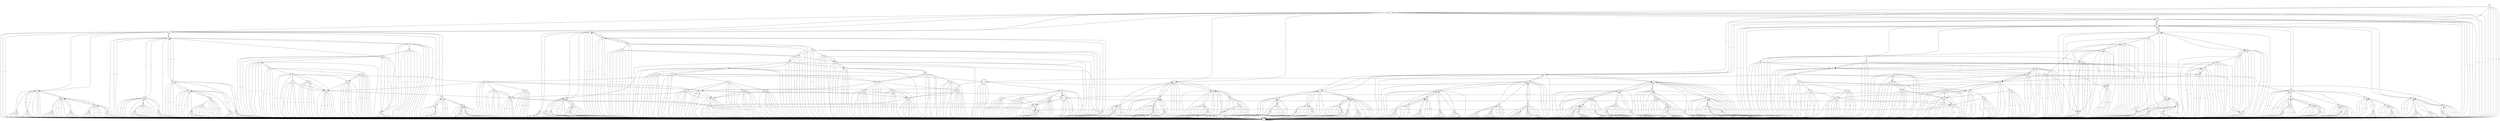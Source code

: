 digraph pda_L9 {
s0 [label="s0"];
s1 [label="s1"];
s2 [label="s2", shape=doublecircle];
s3 [label="s3"];
s4 [label="s4"];
s5 [label="s5"];
s6 [label="s6"];
s7 [label="s7"];
s8 [label="s8"];
s9 [label="s9"];
s10 [label="s10"];
s11 [label="s11"];
s12 [label="s12"];
s13 [label="s13"];
s14 [label="s14"];
s15 [label="s15"];
s16 [label="s16"];
s17 [label="s17"];
s18 [label="s18"];
s19 [label="s19"];
s20 [label="s20"];
s21 [label="s21"];
s22 [label="s22"];
s23 [label="s23"];
s24 [label="s24"];
s25 [label="s25"];
s26 [label="s26"];
s27 [label="s27"];
s28 [label="s28"];
s29 [label="s29"];
s30 [label="s30"];
s31 [label="s31"];
s32 [label="s32"];
s33 [label="s33"];
s34 [label="s34"];
s35 [label="s35"];
s36 [label="s36"];
s37 [label="s37"];
s38 [label="s38"];
s39 [label="s39"];
s40 [label="s40"];
s41 [label="s41"];
s42 [label="s42"];
s43 [label="s43"];
s44 [label="s44"];
s45 [label="s45"];
s46 [label="s46"];
s47 [label="s47"];
s48 [label="s48"];
s49 [label="s49"];
s50 [label="s50"];
s51 [label="s51"];
s52 [label="s52"];
s53 [label="s53"];
s54 [label="s54"];
s55 [label="s55"];
s56 [label="s56"];
s57 [label="s57"];
s58 [label="s58"];
s59 [label="s59"];
s60 [label="s60"];
s61 [label="s61"];
s62 [label="s62"];
s63 [label="s63"];
s64 [label="s64"];
s65 [label="s65"];
s66 [label="s66"];
s67 [label="s67"];
s68 [label="s68"];
s69 [label="s69"];
s70 [label="s70"];
s71 [label="s71"];
s72 [label="s72"];
s73 [label="s73"];
s74 [label="s74"];
s75 [label="s75"];
s76 [label="s76"];
s77 [label="s77"];
s78 [label="s78"];
s79 [label="s79"];
s80 [label="s80"];
s81 [label="s81"];
s82 [label="s82"];
s83 [label="s83"];
s84 [label="s84"];
s85 [label="s85"];
s86 [label="s86"];
s87 [label="s87"];
s88 [label="s88"];
s89 [label="s89"];
s90 [label="s90"];
s91 [label="s91"];
s92 [label="s92"];
s93 [label="s93"];
s94 [label="s94"];
s95 [label="s95"];
s96 [label="s96"];
s97 [label="s97", shape=doublecircle];
s98 [label="s98"];
s99 [label="s99"];
s100 [label="s100"];
s101 [label="s101"];
s102 [label="s102"];
s103 [label="s103"];
s104 [label="s104"];
s105 [label="s105"];
s106 [label="s106"];
s107 [label="s107"];
s108 [label="s108"];
s109 [label="s109"];
s110 [label="s110"];
s111 [label="s111"];
s112 [label="s112"];
s113 [label="s113"];
s114 [label="s114"];
s115 [label="s115"];
s116 [label="s116"];
s117 [label="s117"];
s118 [label="s118"];
s119 [label="s119", shape=doublecircle];
s120 [label="s120"];
s121 [label="s121"];
s122 [label="s122"];
s123 [label="s123"];
s124 [label="s124"];
s125 [label="s125"];
s126 [label="s126"];
s127 [label="s127"];
s128 [label="s128"];
s129 [label="s129"];
s130 [label="s130"];
s131 [label="s131"];
s132 [label="s132"];
s133 [label="s133"];
s134 [label="s134"];
s135 [label="s135"];
s136 [label="s136"];
s137 [label="s137"];
s138 [label="s138"];
s139 [label="s139"];
s140 [label="s140"];
s141 [label="s141"];
s142 [label="s142"];
s143 [label="s143"];
s144 [label="s144"];
s145 [label="s145"];
s146 [label="s146", shape=doublecircle];
s147 [label="s147"];
s148 [label="s148"];
s149 [label="s149"];
s150 [label="s150"];
s151 [label="s151"];
s152 [label="s152"];
s153 [label="s153"];
s154 [label="s154"];
s155 [label="s155"];
s156 [label="s156"];
s157 [label="s157"];
s158 [label="s158"];
s159 [label="s159"];
s160 [label="s160"];
s161 [label="s161"];
s162 [label="s162"];
s163 [label="s163"];
s164 [label="s164"];
s165 [label="s165"];
s166 [label="s166"];
s167 [label="s167"];
s168 [label="s168"];
s169 [label="s169"];
s170 [label="s170"];
s171 [label="s171"];
s172 [label="s172"];
s173 [label="s173"];
s174 [label="s174"];
s175 [label="s175"];
s176 [label="s176"];
s177 [label="s177"];
s178 [label="s178"];
s179 [label="s179"];
s180 [label="s180"];
s181 [label="s181"];
s182 [label="s182"];
s183 [label="s183"];
s184 [label="s184"];
s185 [label="s185"];
s186 [label="s186"];
s187 [label="s187"];
s188 [label="s188"];
s189 [label="s189"];
s190 [label="s190"];
s191 [label="s191"];
s192 [label="s192"];
s193 [label="s193"];
s194 [label="s194"];
s195 [label="s195"];
s196 [label="s196"];
s197 [label="s197"];
s198 [label="s198"];
s199 [label="s199"];
s200 [label="s200"];
s201 [label="s201"];
s202 [label="s202"];
s203 [label="s203"];
s204 [label="s204"];
s205 [label="s205"];
s206 [label="s206"];
s207 [label="s207"];
s0 -> s1  [label="("];
s0 -> s3  [label="["];
s0 -> s4  [label="{"];
s0 -> s5  [label="<"];
s0 -> s5  [label=")"];
s0 -> s5  [label="]"];
s0 -> s5  [label="}"];
s0 -> s5  [label=">"];
s1 -> s11  [label="("];
s1 -> s22  [label="["];
s1 -> s9  [label="{"];
s1 -> s5  [label="<"];
s1 -> s2  [label=")"];
s1 -> s5  [label="]"];
s1 -> s5  [label="}"];
s1 -> s5  [label=">"];
s2 -> s1  [label="("];
s2 -> s3  [label="["];
s2 -> s4  [label="{"];
s2 -> s5  [label="<"];
s2 -> s5  [label=")"];
s2 -> s5  [label="]"];
s2 -> s5  [label="}"];
s2 -> s5  [label=">"];
s3 -> s13  [label="("];
s3 -> s15  [label="["];
s3 -> s8  [label="{"];
s3 -> s5  [label="<"];
s3 -> s5  [label=")"];
s3 -> s2  [label="]"];
s3 -> s5  [label="}"];
s3 -> s5  [label=">"];
s4 -> s6  [label="("];
s4 -> s14  [label="["];
s4 -> s7  [label="{"];
s4 -> s5  [label="<"];
s4 -> s5  [label=")"];
s4 -> s5  [label="]"];
s4 -> s2  [label="}"];
s4 -> s2  [label=">"];
s5 -> s5  [label="("];
s5 -> s5  [label="["];
s5 -> s5  [label="{"];
s5 -> s5  [label="<"];
s5 -> s5  [label=")"];
s5 -> s5  [label="]"];
s5 -> s5  [label="}"];
s5 -> s5  [label=">"];
s6 -> s42  [label="("];
s6 -> s23  [label="["];
s6 -> s10  [label="{"];
s6 -> s5  [label="<"];
s6 -> s4  [label=")"];
s6 -> s5  [label="]"];
s6 -> s5  [label="}"];
s6 -> s5  [label=">"];
s7 -> s41  [label="("];
s7 -> s31  [label="["];
s7 -> s54  [label="{"];
s7 -> s5  [label="<"];
s7 -> s5  [label=")"];
s7 -> s5  [label="]"];
s7 -> s4  [label="}"];
s7 -> s4  [label=">"];
s8 -> s30  [label="("];
s8 -> s33  [label="["];
s8 -> s17  [label="{"];
s8 -> s5  [label="<"];
s8 -> s5  [label=")"];
s8 -> s5  [label="]"];
s8 -> s3  [label="}"];
s8 -> s3  [label=">"];
s9 -> s16  [label="("];
s9 -> s19  [label="["];
s9 -> s12  [label="{"];
s9 -> s5  [label="<"];
s9 -> s5  [label=")"];
s9 -> s5  [label="]"];
s9 -> s1  [label="}"];
s9 -> s1  [label=">"];
s10 -> s100  [label="("];
s10 -> s20  [label="["];
s10 -> s138  [label="{"];
s10 -> s5  [label="<"];
s10 -> s5  [label=")"];
s10 -> s5  [label="]"];
s10 -> s6  [label="}"];
s10 -> s6  [label=">"];
s11 -> s76  [label="("];
s11 -> s40  [label="["];
s11 -> s25  [label="{"];
s11 -> s5  [label="<"];
s11 -> s1  [label=")"];
s11 -> s5  [label="]"];
s11 -> s5  [label="}"];
s11 -> s5  [label=">"];
s12 -> s5  [label="("];
s12 -> s32  [label="["];
s12 -> s55  [label="{"];
s12 -> s5  [label="<"];
s12 -> s5  [label=")"];
s12 -> s5  [label="]"];
s12 -> s9  [label="}"];
s12 -> s9  [label=">"];
s13 -> s78  [label="("];
s13 -> s67  [label="["];
s13 -> s47  [label="{"];
s13 -> s5  [label="<"];
s13 -> s3  [label=")"];
s13 -> s5  [label="]"];
s13 -> s5  [label="}"];
s13 -> s5  [label=">"];
s14 -> s26  [label="("];
s14 -> s34  [label="["];
s14 -> s35  [label="{"];
s14 -> s5  [label="<"];
s14 -> s5  [label=")"];
s14 -> s4  [label="]"];
s14 -> s5  [label="}"];
s14 -> s5  [label=">"];
s15 -> s44  [label="("];
s15 -> s45  [label="["];
s15 -> s58  [label="{"];
s15 -> s5  [label="<"];
s15 -> s5  [label=")"];
s15 -> s3  [label="]"];
s15 -> s5  [label="}"];
s15 -> s5  [label=">"];
s16 -> s43  [label="("];
s16 -> s24  [label="["];
s16 -> s18  [label="{"];
s16 -> s5  [label="<"];
s16 -> s9  [label=")"];
s16 -> s5  [label="]"];
s16 -> s5  [label="}"];
s16 -> s5  [label=">"];
s17 -> s193  [label="("];
s17 -> s171  [label="["];
s17 -> s105  [label="{"];
s17 -> s5  [label="<"];
s17 -> s5  [label=")"];
s17 -> s5  [label="]"];
s17 -> s8  [label="}"];
s17 -> s8  [label=">"];
s18 -> s5  [label="("];
s18 -> s21  [label="["];
s18 -> s139  [label="{"];
s18 -> s5  [label="<"];
s18 -> s5  [label=")"];
s18 -> s5  [label="]"];
s18 -> s16  [label="}"];
s18 -> s16  [label=">"];
s19 -> s27  [label="("];
s19 -> s168  [label="["];
s19 -> s71  [label="{"];
s19 -> s5  [label="<"];
s19 -> s5  [label=")"];
s19 -> s9  [label="]"];
s19 -> s5  [label="}"];
s19 -> s5  [label=">"];
s20 -> s28  [label="("];
s20 -> s5  [label="["];
s20 -> s72  [label="{"];
s20 -> s5  [label="<"];
s20 -> s5  [label=")"];
s20 -> s10  [label="]"];
s20 -> s5  [label="}"];
s20 -> s5  [label=">"];
s21 -> s29  [label="("];
s21 -> s5  [label="["];
s21 -> s73  [label="{"];
s21 -> s5  [label="<"];
s21 -> s5  [label=")"];
s21 -> s18  [label="]"];
s21 -> s5  [label="}"];
s21 -> s5  [label=">"];
s22 -> s64  [label="("];
s22 -> s74  [label="["];
s22 -> s56  [label="{"];
s22 -> s5  [label="<"];
s22 -> s5  [label=")"];
s22 -> s1  [label="]"];
s22 -> s5  [label="}"];
s22 -> s5  [label=">"];
s23 -> s65  [label="("];
s23 -> s5  [label="["];
s23 -> s57  [label="{"];
s23 -> s5  [label="<"];
s23 -> s5  [label=")"];
s23 -> s6  [label="]"];
s23 -> s5  [label="}"];
s23 -> s5  [label=">"];
s24 -> s66  [label="("];
s24 -> s5  [label="["];
s24 -> s63  [label="{"];
s24 -> s5  [label="<"];
s24 -> s5  [label=")"];
s24 -> s16  [label="]"];
s24 -> s5  [label="}"];
s24 -> s5  [label=">"];
s25 -> s5  [label="("];
s25 -> s134  [label="["];
s25 -> s84  [label="{"];
s25 -> s5  [label="<"];
s25 -> s5  [label=")"];
s25 -> s5  [label="]"];
s25 -> s11  [label="}"];
s25 -> s11  [label=">"];
s26 -> s204  [label="("];
s26 -> s68  [label="["];
s26 -> s48  [label="{"];
s26 -> s5  [label="<"];
s26 -> s14  [label=")"];
s26 -> s5  [label="]"];
s26 -> s5  [label="}"];
s26 -> s5  [label=">"];
s27 -> s205  [label="("];
s27 -> s69  [label="["];
s27 -> s49  [label="{"];
s27 -> s5  [label="<"];
s27 -> s19  [label=")"];
s27 -> s5  [label="]"];
s27 -> s5  [label="}"];
s27 -> s5  [label=">"];
s28 -> s5  [label="("];
s28 -> s70  [label="["];
s28 -> s50  [label="{"];
s28 -> s5  [label="<"];
s28 -> s20  [label=")"];
s28 -> s5  [label="]"];
s28 -> s5  [label="}"];
s28 -> s5  [label=">"];
s29 -> s5  [label="("];
s29 -> s5  [label="["];
s29 -> s51  [label="{"];
s29 -> s5  [label="<"];
s29 -> s21  [label=")"];
s29 -> s5  [label="]"];
s29 -> s5  [label="}"];
s29 -> s5  [label=">"];
s30 -> s104  [label="("];
s30 -> s83  [label="["];
s30 -> s80  [label="{"];
s30 -> s5  [label="<"];
s30 -> s8  [label=")"];
s30 -> s5  [label="]"];
s30 -> s5  [label="}"];
s30 -> s5  [label=">"];
s31 -> s109  [label="("];
s31 -> s38  [label="["];
s31 -> s36  [label="{"];
s31 -> s5  [label="<"];
s31 -> s5  [label=")"];
s31 -> s7  [label="]"];
s31 -> s5  [label="}"];
s31 -> s5  [label=">"];
s32 -> s5  [label="("];
s32 -> s39  [label="["];
s32 -> s37  [label="{"];
s32 -> s5  [label="<"];
s32 -> s5  [label=")"];
s32 -> s12  [label="]"];
s32 -> s5  [label="}"];
s32 -> s5  [label=">"];
s33 -> s116  [label="("];
s33 -> s5  [label="["];
s33 -> s201  [label="{"];
s33 -> s5  [label="<"];
s33 -> s5  [label=")"];
s33 -> s8  [label="]"];
s33 -> s5  [label="}"];
s33 -> s5  [label=">"];
s34 -> s108  [label="("];
s34 -> s46  [label="["];
s34 -> s5  [label="{"];
s34 -> s5  [label="<"];
s34 -> s5  [label=")"];
s34 -> s14  [label="]"];
s34 -> s5  [label="}"];
s34 -> s5  [label=">"];
s35 -> s189  [label="("];
s35 -> s199  [label="["];
s35 -> s5  [label="{"];
s35 -> s5  [label="<"];
s35 -> s5  [label=")"];
s35 -> s5  [label="]"];
s35 -> s14  [label="}"];
s35 -> s14  [label=">"];
s36 -> s190  [label="("];
s36 -> s5  [label="["];
s36 -> s5  [label="{"];
s36 -> s5  [label="<"];
s36 -> s5  [label=")"];
s36 -> s5  [label="]"];
s36 -> s31  [label="}"];
s36 -> s31  [label=">"];
s37 -> s5  [label="("];
s37 -> s5  [label="["];
s37 -> s5  [label="{"];
s37 -> s5  [label="<"];
s37 -> s5  [label=")"];
s37 -> s5  [label="]"];
s37 -> s32  [label="}"];
s37 -> s32  [label=">"];
s38 -> s5  [label="("];
s38 -> s5  [label="["];
s38 -> s5  [label="{"];
s38 -> s5  [label="<"];
s38 -> s5  [label=")"];
s38 -> s31  [label="]"];
s38 -> s5  [label="}"];
s38 -> s5  [label=">"];
s39 -> s5  [label="("];
s39 -> s5  [label="["];
s39 -> s5  [label="{"];
s39 -> s5  [label="<"];
s39 -> s5  [label=")"];
s39 -> s32  [label="]"];
s39 -> s5  [label="}"];
s39 -> s5  [label=">"];
s40 -> s5  [label="("];
s40 -> s113  [label="["];
s40 -> s163  [label="{"];
s40 -> s5  [label="<"];
s40 -> s5  [label=")"];
s40 -> s11  [label="]"];
s40 -> s5  [label="}"];
s40 -> s5  [label=">"];
s41 -> s5  [label="("];
s41 -> s5  [label="["];
s41 -> s52  [label="{"];
s41 -> s5  [label="<"];
s41 -> s7  [label=")"];
s41 -> s5  [label="]"];
s41 -> s5  [label="}"];
s41 -> s5  [label=">"];
s42 -> s5  [label="("];
s42 -> s61  [label="["];
s42 -> s59  [label="{"];
s42 -> s5  [label="<"];
s42 -> s6  [label=")"];
s42 -> s5  [label="]"];
s42 -> s5  [label="}"];
s42 -> s5  [label=">"];
s43 -> s5  [label="("];
s43 -> s62  [label="["];
s43 -> s60  [label="{"];
s43 -> s5  [label="<"];
s43 -> s16  [label=")"];
s43 -> s5  [label="]"];
s43 -> s5  [label="}"];
s43 -> s5  [label=">"];
s44 -> s5  [label="("];
s44 -> s5  [label="["];
s44 -> s5  [label="{"];
s44 -> s5  [label="<"];
s44 -> s15  [label=")"];
s44 -> s5  [label="]"];
s44 -> s5  [label="}"];
s44 -> s5  [label=">"];
s45 -> s5  [label="("];
s45 -> s5  [label="["];
s45 -> s5  [label="{"];
s45 -> s5  [label="<"];
s45 -> s5  [label=")"];
s45 -> s15  [label="]"];
s45 -> s5  [label="}"];
s45 -> s5  [label=">"];
s46 -> s5  [label="("];
s46 -> s5  [label="["];
s46 -> s5  [label="{"];
s46 -> s5  [label="<"];
s46 -> s5  [label=")"];
s46 -> s34  [label="]"];
s46 -> s5  [label="}"];
s46 -> s5  [label=">"];
s47 -> s131  [label="("];
s47 -> s5  [label="["];
s47 -> s122  [label="{"];
s47 -> s5  [label="<"];
s47 -> s5  [label=")"];
s47 -> s5  [label="]"];
s47 -> s13  [label="}"];
s47 -> s13  [label=">"];
s48 -> s132  [label="("];
s48 -> s5  [label="["];
s48 -> s123  [label="{"];
s48 -> s5  [label="<"];
s48 -> s5  [label=")"];
s48 -> s5  [label="]"];
s48 -> s26  [label="}"];
s48 -> s26  [label=">"];
s49 -> s133  [label="("];
s49 -> s5  [label="["];
s49 -> s124  [label="{"];
s49 -> s5  [label="<"];
s49 -> s5  [label=")"];
s49 -> s5  [label="]"];
s49 -> s27  [label="}"];
s49 -> s27  [label=">"];
s50 -> s5  [label="("];
s50 -> s5  [label="["];
s50 -> s5  [label="{"];
s50 -> s5  [label="<"];
s50 -> s5  [label=")"];
s50 -> s5  [label="]"];
s50 -> s28  [label="}"];
s50 -> s28  [label=">"];
s51 -> s5  [label="("];
s51 -> s5  [label="["];
s51 -> s5  [label="{"];
s51 -> s5  [label="<"];
s51 -> s5  [label=")"];
s51 -> s5  [label="]"];
s51 -> s112  [label="}"];
s51 -> s112  [label=">"];
s52 -> s5  [label="("];
s52 -> s53  [label="["];
s52 -> s5  [label="{"];
s52 -> s5  [label="<"];
s52 -> s5  [label=")"];
s52 -> s5  [label="]"];
s52 -> s41  [label="}"];
s52 -> s41  [label=">"];
s53 -> s5  [label="("];
s53 -> s5  [label="["];
s53 -> s5  [label="{"];
s53 -> s5  [label="<"];
s53 -> s5  [label=")"];
s53 -> s52  [label="]"];
s53 -> s5  [label="}"];
s53 -> s5  [label=">"];
s54 -> s81  [label="("];
s54 -> s5  [label="["];
s54 -> s77  [label="{"];
s54 -> s5  [label="<"];
s54 -> s5  [label=")"];
s54 -> s5  [label="]"];
s54 -> s7  [label="}"];
s54 -> s7  [label=">"];
s55 -> s85  [label="("];
s55 -> s5  [label="["];
s55 -> s5  [label="{"];
s55 -> s5  [label="<"];
s55 -> s5  [label=")"];
s55 -> s5  [label="]"];
s55 -> s12  [label="}"];
s55 -> s12  [label=">"];
s56 -> s5  [label="("];
s56 -> s191  [label="["];
s56 -> s101  [label="{"];
s56 -> s5  [label="<"];
s56 -> s5  [label=")"];
s56 -> s5  [label="]"];
s56 -> s22  [label="}"];
s56 -> s22  [label=">"];
s57 -> s5  [label="("];
s57 -> s5  [label="["];
s57 -> s102  [label="{"];
s57 -> s5  [label="<"];
s57 -> s5  [label=")"];
s57 -> s5  [label="]"];
s57 -> s23  [label="}"];
s57 -> s23  [label=">"];
s58 -> s5  [label="("];
s58 -> s5  [label="["];
s58 -> s202  [label="{"];
s58 -> s5  [label="<"];
s58 -> s5  [label=")"];
s58 -> s5  [label="]"];
s58 -> s15  [label="}"];
s58 -> s15  [label=">"];
s59 -> s5  [label="("];
s59 -> s5  [label="["];
s59 -> s5  [label="{"];
s59 -> s5  [label="<"];
s59 -> s5  [label=")"];
s59 -> s5  [label="]"];
s59 -> s42  [label="}"];
s59 -> s42  [label=">"];
s60 -> s5  [label="("];
s60 -> s5  [label="["];
s60 -> s5  [label="{"];
s60 -> s5  [label="<"];
s60 -> s5  [label=")"];
s60 -> s5  [label="]"];
s60 -> s43  [label="}"];
s60 -> s43  [label=">"];
s61 -> s5  [label="("];
s61 -> s114  [label="["];
s61 -> s5  [label="{"];
s61 -> s5  [label="<"];
s61 -> s5  [label=")"];
s61 -> s42  [label="]"];
s61 -> s5  [label="}"];
s61 -> s5  [label=">"];
s62 -> s5  [label="("];
s62 -> s115  [label="["];
s62 -> s5  [label="{"];
s62 -> s5  [label="<"];
s62 -> s5  [label=")"];
s62 -> s43  [label="]"];
s62 -> s5  [label="}"];
s62 -> s5  [label=">"];
s63 -> s5  [label="("];
s63 -> s5  [label="["];
s63 -> s5  [label="{"];
s63 -> s5  [label="<"];
s63 -> s5  [label=")"];
s63 -> s5  [label="]"];
s63 -> s86  [label="}"];
s63 -> s86  [label=">"];
s64 -> s5  [label="("];
s64 -> s5  [label="["];
s64 -> s5  [label="{"];
s64 -> s5  [label="<"];
s64 -> s22  [label=")"];
s64 -> s5  [label="]"];
s64 -> s5  [label="}"];
s64 -> s5  [label=">"];
s65 -> s5  [label="("];
s65 -> s5  [label="["];
s65 -> s5  [label="{"];
s65 -> s5  [label="<"];
s65 -> s23  [label=")"];
s65 -> s5  [label="]"];
s65 -> s5  [label="}"];
s65 -> s5  [label=">"];
s66 -> s5  [label="("];
s66 -> s5  [label="["];
s66 -> s5  [label="{"];
s66 -> s5  [label="<"];
s66 -> s86  [label=")"];
s66 -> s5  [label="]"];
s66 -> s5  [label="}"];
s66 -> s5  [label=">"];
s67 -> s127  [label="("];
s67 -> s5  [label="["];
s67 -> s82  [label="{"];
s67 -> s5  [label="<"];
s67 -> s5  [label=")"];
s67 -> s13  [label="]"];
s67 -> s5  [label="}"];
s67 -> s5  [label=">"];
s68 -> s5  [label="("];
s68 -> s5  [label="["];
s68 -> s5  [label="{"];
s68 -> s5  [label="<"];
s68 -> s5  [label=")"];
s68 -> s26  [label="]"];
s68 -> s5  [label="}"];
s68 -> s5  [label=">"];
s69 -> s5  [label="("];
s69 -> s5  [label="["];
s69 -> s5  [label="{"];
s69 -> s5  [label="<"];
s69 -> s5  [label=")"];
s69 -> s27  [label="]"];
s69 -> s5  [label="}"];
s69 -> s5  [label=">"];
s70 -> s5  [label="("];
s70 -> s5  [label="["];
s70 -> s5  [label="{"];
s70 -> s5  [label="<"];
s70 -> s5  [label=")"];
s70 -> s28  [label="]"];
s70 -> s5  [label="}"];
s70 -> s5  [label=">"];
s71 -> s5  [label="("];
s71 -> s5  [label="["];
s71 -> s5  [label="{"];
s71 -> s5  [label="<"];
s71 -> s5  [label=")"];
s71 -> s5  [label="]"];
s71 -> s19  [label="}"];
s71 -> s19  [label=">"];
s72 -> s5  [label="("];
s72 -> s5  [label="["];
s72 -> s5  [label="{"];
s72 -> s5  [label="<"];
s72 -> s5  [label=")"];
s72 -> s5  [label="]"];
s72 -> s20  [label="}"];
s72 -> s20  [label=">"];
s73 -> s5  [label="("];
s73 -> s5  [label="["];
s73 -> s5  [label="{"];
s73 -> s5  [label="<"];
s73 -> s5  [label=")"];
s73 -> s5  [label="]"];
s73 -> s21  [label="}"];
s73 -> s21  [label=">"];
s74 -> s111  [label="("];
s74 -> s110  [label="["];
s74 -> s75  [label="{"];
s74 -> s5  [label="<"];
s74 -> s5  [label=")"];
s74 -> s22  [label="]"];
s74 -> s5  [label="}"];
s74 -> s5  [label=">"];
s75 -> s5  [label="("];
s75 -> s5  [label="["];
s75 -> s203  [label="{"];
s75 -> s5  [label="<"];
s75 -> s5  [label=")"];
s75 -> s5  [label="]"];
s75 -> s74  [label="}"];
s75 -> s74  [label=">"];
s76 -> s5  [label="("];
s76 -> s5  [label="["];
s76 -> s129  [label="{"];
s76 -> s5  [label="<"];
s76 -> s11  [label=")"];
s76 -> s5  [label="]"];
s76 -> s5  [label="}"];
s76 -> s5  [label=">"];
s77 -> s5  [label="("];
s77 -> s5  [label="["];
s77 -> s5  [label="{"];
s77 -> s5  [label="<"];
s77 -> s5  [label=")"];
s77 -> s5  [label="]"];
s77 -> s54  [label="}"];
s77 -> s54  [label=">"];
s78 -> s128  [label="("];
s78 -> s5  [label="["];
s78 -> s79  [label="{"];
s78 -> s5  [label="<"];
s78 -> s13  [label=")"];
s78 -> s5  [label="]"];
s78 -> s5  [label="}"];
s78 -> s5  [label=">"];
s79 -> s5  [label="("];
s79 -> s5  [label="["];
s79 -> s5  [label="{"];
s79 -> s5  [label="<"];
s79 -> s5  [label=")"];
s79 -> s5  [label="]"];
s79 -> s78  [label="}"];
s79 -> s78  [label=">"];
s80 -> s5  [label="("];
s80 -> s5  [label="["];
s80 -> s5  [label="{"];
s80 -> s5  [label="<"];
s80 -> s5  [label=")"];
s80 -> s5  [label="]"];
s80 -> s140  [label="}"];
s80 -> s140  [label=">"];
s81 -> s5  [label="("];
s81 -> s5  [label="["];
s81 -> s5  [label="{"];
s81 -> s5  [label="<"];
s81 -> s54  [label=")"];
s81 -> s5  [label="]"];
s81 -> s5  [label="}"];
s81 -> s5  [label=">"];
s82 -> s5  [label="("];
s82 -> s5  [label="["];
s82 -> s5  [label="{"];
s82 -> s5  [label="<"];
s82 -> s5  [label=")"];
s82 -> s5  [label="]"];
s82 -> s67  [label="}"];
s82 -> s67  [label=">"];
s83 -> s5  [label="("];
s83 -> s5  [label="["];
s83 -> s5  [label="{"];
s83 -> s5  [label="<"];
s83 -> s5  [label=")"];
s83 -> s140  [label="]"];
s83 -> s5  [label="}"];
s83 -> s5  [label=">"];
s84 -> s5  [label="("];
s84 -> s5  [label="["];
s84 -> s5  [label="{"];
s84 -> s5  [label="<"];
s84 -> s5  [label=")"];
s84 -> s5  [label="]"];
s84 -> s25  [label="}"];
s84 -> s25  [label=">"];
s85 -> s5  [label="("];
s85 -> s5  [label="["];
s85 -> s5  [label="{"];
s85 -> s5  [label="<"];
s85 -> s55  [label=")"];
s85 -> s5  [label="]"];
s85 -> s5  [label="}"];
s85 -> s5  [label=">"];
s86 -> s87  [label="("];
s86 -> s5  [label="["];
s86 -> s63  [label="{"];
s86 -> s5  [label="<"];
s86 -> s5  [label=")"];
s86 -> s16  [label="]"];
s86 -> s5  [label="}"];
s86 -> s5  [label=">"];
s87 -> s5  [label="("];
s87 -> s5  [label="["];
s87 -> s5  [label="{"];
s87 -> s5  [label="<"];
s87 -> s88  [label=")"];
s87 -> s5  [label="]"];
s87 -> s5  [label="}"];
s87 -> s5  [label=">"];
s88 -> s87  [label="("];
s88 -> s5  [label="["];
s88 -> s103  [label="{"];
s88 -> s5  [label="<"];
s88 -> s5  [label=")"];
s88 -> s89  [label="]"];
s88 -> s5  [label="}"];
s88 -> s5  [label=">"];
s89 -> s126  [label="("];
s89 -> s98  [label="["];
s89 -> s117  [label="{"];
s89 -> s5  [label="<"];
s89 -> s90  [label=")"];
s89 -> s5  [label="]"];
s89 -> s5  [label="}"];
s89 -> s5  [label=">"];
s90 -> s99  [label="("];
s90 -> s135  [label="["];
s90 -> s91  [label="{"];
s90 -> s5  [label="<"];
s90 -> s5  [label=")"];
s90 -> s5  [label="]"];
s90 -> s92  [label="}"];
s90 -> s92  [label=">"];
s91 -> s5  [label="("];
s91 -> s5  [label="["];
s91 -> s5  [label="{"];
s91 -> s5  [label="<"];
s91 -> s5  [label=")"];
s91 -> s5  [label="]"];
s91 -> s93  [label="}"];
s91 -> s93  [label=">"];
s92 -> s94  [label="("];
s92 -> s95  [label="["];
s92 -> s93  [label="{"];
s92 -> s5  [label="<"];
s92 -> s119  [label=")"];
s92 -> s5  [label="]"];
s92 -> s5  [label="}"];
s92 -> s5  [label=">"];
s93 -> s5  [label="("];
s93 -> s5  [label="["];
s93 -> s5  [label="{"];
s93 -> s5  [label="<"];
s93 -> s5  [label=")"];
s93 -> s5  [label="]"];
s93 -> s96  [label="}"];
s93 -> s96  [label=">"];
s94 -> s5  [label="("];
s94 -> s5  [label="["];
s94 -> s5  [label="{"];
s94 -> s5  [label="<"];
s94 -> s96  [label=")"];
s94 -> s5  [label="]"];
s94 -> s5  [label="}"];
s94 -> s5  [label=">"];
s95 -> s5  [label="("];
s95 -> s5  [label="["];
s95 -> s5  [label="{"];
s95 -> s5  [label="<"];
s95 -> s5  [label=")"];
s95 -> s96  [label="]"];
s95 -> s5  [label="}"];
s95 -> s5  [label=">"];
s96 -> s5  [label="("];
s96 -> s5  [label="["];
s96 -> s5  [label="{"];
s96 -> s5  [label="<"];
s96 -> s97  [label=")"];
s96 -> s5  [label="]"];
s96 -> s5  [label="}"];
s96 -> s5  [label=">"];
s97 -> s5  [label="("];
s97 -> s5  [label="["];
s97 -> s5  [label="{"];
s97 -> s5  [label="<"];
s97 -> s5  [label=")"];
s97 -> s5  [label="]"];
s97 -> s5  [label="}"];
s97 -> s5  [label=">"];
s98 -> s5  [label="("];
s98 -> s5  [label="["];
s98 -> s5  [label="{"];
s98 -> s5  [label="<"];
s98 -> s5  [label=")"];
s98 -> s99  [label="]"];
s98 -> s5  [label="}"];
s98 -> s5  [label=">"];
s99 -> s5  [label="("];
s99 -> s5  [label="["];
s99 -> s5  [label="{"];
s99 -> s5  [label="<"];
s99 -> s93  [label=")"];
s99 -> s5  [label="]"];
s99 -> s5  [label="}"];
s99 -> s5  [label=">"];
s100 -> s5  [label="("];
s100 -> s5  [label="["];
s100 -> s118  [label="{"];
s100 -> s5  [label="<"];
s100 -> s10  [label=")"];
s100 -> s5  [label="]"];
s100 -> s5  [label="}"];
s100 -> s5  [label=">"];
s101 -> s194  [label="("];
s101 -> s5  [label="["];
s101 -> s106  [label="{"];
s101 -> s5  [label="<"];
s101 -> s5  [label=")"];
s101 -> s5  [label="]"];
s101 -> s56  [label="}"];
s101 -> s56  [label=">"];
s102 -> s5  [label="("];
s102 -> s5  [label="["];
s102 -> s107  [label="{"];
s102 -> s5  [label="<"];
s102 -> s5  [label=")"];
s102 -> s5  [label="]"];
s102 -> s57  [label="}"];
s102 -> s57  [label=">"];
s103 -> s5  [label="("];
s103 -> s5  [label="["];
s103 -> s5  [label="{"];
s103 -> s5  [label="<"];
s103 -> s5  [label=")"];
s103 -> s5  [label="]"];
s103 -> s98  [label="}"];
s103 -> s98  [label=">"];
s104 -> s5  [label="("];
s104 -> s5  [label="["];
s104 -> s5  [label="{"];
s104 -> s5  [label="<"];
s104 -> s140  [label=")"];
s104 -> s5  [label="]"];
s104 -> s5  [label="}"];
s104 -> s5  [label=">"];
s105 -> s5  [label="("];
s105 -> s5  [label="["];
s105 -> s125  [label="{"];
s105 -> s5  [label="<"];
s105 -> s5  [label=")"];
s105 -> s5  [label="]"];
s105 -> s17  [label="}"];
s105 -> s17  [label=">"];
s106 -> s5  [label="("];
s106 -> s5  [label="["];
s106 -> s136  [label="{"];
s106 -> s5  [label="<"];
s106 -> s5  [label=")"];
s106 -> s5  [label="]"];
s106 -> s172  [label="}"];
s106 -> s172  [label=">"];
s107 -> s5  [label="("];
s107 -> s5  [label="["];
s107 -> s5  [label="{"];
s107 -> s5  [label="<"];
s107 -> s5  [label=")"];
s107 -> s5  [label="]"];
s107 -> s102  [label="}"];
s107 -> s102  [label=">"];
s108 -> s5  [label="("];
s108 -> s5  [label="["];
s108 -> s5  [label="{"];
s108 -> s5  [label="<"];
s108 -> s34  [label=")"];
s108 -> s5  [label="]"];
s108 -> s5  [label="}"];
s108 -> s5  [label=">"];
s109 -> s5  [label="("];
s109 -> s5  [label="["];
s109 -> s5  [label="{"];
s109 -> s5  [label="<"];
s109 -> s31  [label=")"];
s109 -> s5  [label="]"];
s109 -> s5  [label="}"];
s109 -> s5  [label=">"];
s110 -> s5  [label="("];
s110 -> s5  [label="["];
s110 -> s5  [label="{"];
s110 -> s5  [label="<"];
s110 -> s5  [label=")"];
s110 -> s74  [label="]"];
s110 -> s5  [label="}"];
s110 -> s5  [label=">"];
s111 -> s5  [label="("];
s111 -> s5  [label="["];
s111 -> s5  [label="{"];
s111 -> s5  [label="<"];
s111 -> s74  [label=")"];
s111 -> s5  [label="]"];
s111 -> s5  [label="}"];
s111 -> s5  [label=">"];
s112 -> s5  [label="("];
s112 -> s5  [label="["];
s112 -> s5  [label="{"];
s112 -> s5  [label="<"];
s112 -> s21  [label=")"];
s112 -> s5  [label="]"];
s112 -> s5  [label="}"];
s112 -> s5  [label=">"];
s113 -> s5  [label="("];
s113 -> s5  [label="["];
s113 -> s167  [label="{"];
s113 -> s5  [label="<"];
s113 -> s5  [label=")"];
s113 -> s40  [label="]"];
s113 -> s5  [label="}"];
s113 -> s5  [label=">"];
s114 -> s5  [label="("];
s114 -> s5  [label="["];
s114 -> s5  [label="{"];
s114 -> s5  [label="<"];
s114 -> s5  [label=")"];
s114 -> s61  [label="]"];
s114 -> s5  [label="}"];
s114 -> s5  [label=">"];
s115 -> s5  [label="("];
s115 -> s5  [label="["];
s115 -> s5  [label="{"];
s115 -> s5  [label="<"];
s115 -> s5  [label=")"];
s115 -> s62  [label="]"];
s115 -> s5  [label="}"];
s115 -> s5  [label=">"];
s116 -> s5  [label="("];
s116 -> s5  [label="["];
s116 -> s5  [label="{"];
s116 -> s5  [label="<"];
s116 -> s33  [label=")"];
s116 -> s5  [label="]"];
s116 -> s5  [label="}"];
s116 -> s5  [label=">"];
s117 -> s5  [label="("];
s117 -> s5  [label="["];
s117 -> s5  [label="{"];
s117 -> s5  [label="<"];
s117 -> s5  [label=")"];
s117 -> s5  [label="]"];
s117 -> s99  [label="}"];
s117 -> s99  [label=">"];
s118 -> s5  [label="("];
s118 -> s5  [label="["];
s118 -> s5  [label="{"];
s118 -> s5  [label="<"];
s118 -> s5  [label=")"];
s118 -> s5  [label="]"];
s118 -> s100  [label="}"];
s118 -> s100  [label=">"];
s119 -> s96  [label="("];
s119 -> s120  [label="["];
s119 -> s121  [label="{"];
s119 -> s5  [label="<"];
s119 -> s5  [label=")"];
s119 -> s5  [label="]"];
s119 -> s5  [label="}"];
s119 -> s5  [label=">"];
s120 -> s5  [label="("];
s120 -> s5  [label="["];
s120 -> s5  [label="{"];
s120 -> s5  [label="<"];
s120 -> s5  [label=")"];
s120 -> s97  [label="]"];
s120 -> s5  [label="}"];
s120 -> s5  [label=">"];
s121 -> s5  [label="("];
s121 -> s5  [label="["];
s121 -> s5  [label="{"];
s121 -> s5  [label="<"];
s121 -> s5  [label=")"];
s121 -> s5  [label="]"];
s121 -> s97  [label="}"];
s121 -> s97  [label=">"];
s122 -> s5  [label="("];
s122 -> s196  [label="["];
s122 -> s5  [label="{"];
s122 -> s5  [label="<"];
s122 -> s5  [label=")"];
s122 -> s5  [label="]"];
s122 -> s47  [label="}"];
s122 -> s47  [label=">"];
s123 -> s5  [label="("];
s123 -> s197  [label="["];
s123 -> s5  [label="{"];
s123 -> s5  [label="<"];
s123 -> s5  [label=")"];
s123 -> s5  [label="]"];
s123 -> s48  [label="}"];
s123 -> s48  [label=">"];
s124 -> s5  [label="("];
s124 -> s5  [label="["];
s124 -> s5  [label="{"];
s124 -> s5  [label="<"];
s124 -> s5  [label=")"];
s124 -> s5  [label="]"];
s124 -> s49  [label="}"];
s124 -> s49  [label=">"];
s125 -> s5  [label="("];
s125 -> s5  [label="["];
s125 -> s5  [label="{"];
s125 -> s5  [label="<"];
s125 -> s5  [label=")"];
s125 -> s5  [label="]"];
s125 -> s105  [label="}"];
s125 -> s105  [label=">"];
s126 -> s5  [label="("];
s126 -> s5  [label="["];
s126 -> s5  [label="{"];
s126 -> s5  [label="<"];
s126 -> s99  [label=")"];
s126 -> s5  [label="]"];
s126 -> s5  [label="}"];
s126 -> s5  [label=">"];
s127 -> s5  [label="("];
s127 -> s5  [label="["];
s127 -> s5  [label="{"];
s127 -> s5  [label="<"];
s127 -> s67  [label=")"];
s127 -> s5  [label="]"];
s127 -> s5  [label="}"];
s127 -> s5  [label=">"];
s128 -> s5  [label="("];
s128 -> s5  [label="["];
s128 -> s130  [label="{"];
s128 -> s5  [label="<"];
s128 -> s78  [label=")"];
s128 -> s5  [label="]"];
s128 -> s5  [label="}"];
s128 -> s5  [label=">"];
s129 -> s5  [label="("];
s129 -> s5  [label="["];
s129 -> s5  [label="{"];
s129 -> s5  [label="<"];
s129 -> s5  [label=")"];
s129 -> s5  [label="]"];
s129 -> s76  [label="}"];
s129 -> s76  [label=">"];
s130 -> s5  [label="("];
s130 -> s5  [label="["];
s130 -> s5  [label="{"];
s130 -> s5  [label="<"];
s130 -> s5  [label=")"];
s130 -> s5  [label="]"];
s130 -> s128  [label="}"];
s130 -> s128  [label=">"];
s131 -> s5  [label="("];
s131 -> s5  [label="["];
s131 -> s137  [label="{"];
s131 -> s5  [label="<"];
s131 -> s47  [label=")"];
s131 -> s5  [label="]"];
s131 -> s5  [label="}"];
s131 -> s5  [label=">"];
s132 -> s5  [label="("];
s132 -> s5  [label="["];
s132 -> s5  [label="{"];
s132 -> s5  [label="<"];
s132 -> s48  [label=")"];
s132 -> s5  [label="]"];
s132 -> s5  [label="}"];
s132 -> s5  [label=">"];
s133 -> s5  [label="("];
s133 -> s5  [label="["];
s133 -> s5  [label="{"];
s133 -> s5  [label="<"];
s133 -> s49  [label=")"];
s133 -> s5  [label="]"];
s133 -> s5  [label="}"];
s133 -> s5  [label=">"];
s134 -> s5  [label="("];
s134 -> s169  [label="["];
s134 -> s5  [label="{"];
s134 -> s5  [label="<"];
s134 -> s5  [label=")"];
s134 -> s25  [label="]"];
s134 -> s5  [label="}"];
s134 -> s5  [label=">"];
s135 -> s5  [label="("];
s135 -> s5  [label="["];
s135 -> s5  [label="{"];
s135 -> s5  [label="<"];
s135 -> s5  [label=")"];
s135 -> s93  [label="]"];
s135 -> s5  [label="}"];
s135 -> s5  [label=">"];
s136 -> s5  [label="("];
s136 -> s5  [label="["];
s136 -> s5  [label="{"];
s136 -> s5  [label="<"];
s136 -> s5  [label=")"];
s136 -> s5  [label="]"];
s136 -> s188  [label="}"];
s136 -> s188  [label=">"];
s137 -> s5  [label="("];
s137 -> s5  [label="["];
s137 -> s5  [label="{"];
s137 -> s5  [label="<"];
s137 -> s5  [label=")"];
s137 -> s5  [label="]"];
s137 -> s131  [label="}"];
s137 -> s131  [label=">"];
s138 -> s5  [label="("];
s138 -> s5  [label="["];
s138 -> s5  [label="{"];
s138 -> s5  [label="<"];
s138 -> s5  [label=")"];
s138 -> s5  [label="]"];
s138 -> s10  [label="}"];
s138 -> s10  [label=">"];
s139 -> s5  [label="("];
s139 -> s5  [label="["];
s139 -> s5  [label="{"];
s139 -> s5  [label="<"];
s139 -> s5  [label=")"];
s139 -> s5  [label="]"];
s139 -> s18  [label="}"];
s139 -> s18  [label=">"];
s140 -> s104  [label="("];
s140 -> s83  [label="["];
s140 -> s80  [label="{"];
s140 -> s5  [label="<"];
s140 -> s141  [label=")"];
s140 -> s5  [label="]"];
s140 -> s5  [label="}"];
s140 -> s5  [label=">"];
s141 -> s142  [label="("];
s141 -> s198  [label="["];
s141 -> s157  [label="{"];
s141 -> s5  [label="<"];
s141 -> s5  [label=")"];
s141 -> s5  [label="]"];
s141 -> s3  [label="}"];
s141 -> s3  [label=">"];
s142 -> s104  [label="("];
s142 -> s83  [label="["];
s142 -> s80  [label="{"];
s142 -> s5  [label="<"];
s142 -> s143  [label=")"];
s142 -> s5  [label="]"];
s142 -> s5  [label="}"];
s142 -> s5  [label=">"];
s143 -> s195  [label="("];
s143 -> s200  [label="["];
s143 -> s158  [label="{"];
s143 -> s5  [label="<"];
s143 -> s5  [label=")"];
s143 -> s5  [label="]"];
s143 -> s144  [label="}"];
s143 -> s144  [label=">"];
s144 -> s13  [label="("];
s144 -> s145  [label="["];
s144 -> s164  [label="{"];
s144 -> s5  [label="<"];
s144 -> s5  [label=")"];
s144 -> s146  [label="]"];
s144 -> s5  [label="}"];
s144 -> s5  [label=">"];
s145 -> s147  [label="("];
s145 -> s148  [label="["];
s145 -> s58  [label="{"];
s145 -> s5  [label="<"];
s145 -> s5  [label=")"];
s145 -> s149  [label="]"];
s145 -> s5  [label="}"];
s145 -> s5  [label=">"];
s146 -> s92  [label="("];
s146 -> s149  [label="["];
s146 -> s150  [label="{"];
s146 -> s5  [label="<"];
s146 -> s5  [label=")"];
s146 -> s5  [label="]"];
s146 -> s5  [label="}"];
s146 -> s5  [label=">"];
s147 -> s5  [label="("];
s147 -> s5  [label="["];
s147 -> s5  [label="{"];
s147 -> s5  [label="<"];
s147 -> s151  [label=")"];
s147 -> s5  [label="]"];
s147 -> s5  [label="}"];
s147 -> s5  [label=">"];
s148 -> s5  [label="("];
s148 -> s5  [label="["];
s148 -> s5  [label="{"];
s148 -> s5  [label="<"];
s148 -> s5  [label=")"];
s148 -> s151  [label="]"];
s148 -> s5  [label="}"];
s148 -> s5  [label=">"];
s149 -> s152  [label="("];
s149 -> s151  [label="["];
s149 -> s153  [label="{"];
s149 -> s5  [label="<"];
s149 -> s5  [label=")"];
s149 -> s119  [label="]"];
s149 -> s5  [label="}"];
s149 -> s5  [label=">"];
s150 -> s154  [label="("];
s150 -> s155  [label="["];
s150 -> s156  [label="{"];
s150 -> s5  [label="<"];
s150 -> s5  [label=")"];
s150 -> s5  [label="]"];
s150 -> s119  [label="}"];
s150 -> s119  [label=">"];
s151 -> s5  [label="("];
s151 -> s5  [label="["];
s151 -> s5  [label="{"];
s151 -> s5  [label="<"];
s151 -> s5  [label=")"];
s151 -> s120  [label="]"];
s151 -> s5  [label="}"];
s151 -> s5  [label=">"];
s152 -> s5  [label="("];
s152 -> s5  [label="["];
s152 -> s5  [label="{"];
s152 -> s5  [label="<"];
s152 -> s120  [label=")"];
s152 -> s5  [label="]"];
s152 -> s5  [label="}"];
s152 -> s5  [label=">"];
s153 -> s5  [label="("];
s153 -> s5  [label="["];
s153 -> s5  [label="{"];
s153 -> s5  [label="<"];
s153 -> s5  [label=")"];
s153 -> s5  [label="]"];
s153 -> s120  [label="}"];
s153 -> s120  [label=">"];
s154 -> s5  [label="("];
s154 -> s5  [label="["];
s154 -> s5  [label="{"];
s154 -> s5  [label="<"];
s154 -> s121  [label=")"];
s154 -> s5  [label="]"];
s154 -> s5  [label="}"];
s154 -> s5  [label=">"];
s155 -> s5  [label="("];
s155 -> s5  [label="["];
s155 -> s5  [label="{"];
s155 -> s5  [label="<"];
s155 -> s5  [label=")"];
s155 -> s121  [label="]"];
s155 -> s5  [label="}"];
s155 -> s5  [label=">"];
s156 -> s5  [label="("];
s156 -> s5  [label="["];
s156 -> s5  [label="{"];
s156 -> s5  [label="<"];
s156 -> s5  [label=")"];
s156 -> s5  [label="]"];
s156 -> s121  [label="}"];
s156 -> s121  [label=">"];
s157 -> s193  [label="("];
s157 -> s171  [label="["];
s157 -> s160  [label="{"];
s157 -> s5  [label="<"];
s157 -> s5  [label=")"];
s157 -> s5  [label="]"];
s157 -> s143  [label="}"];
s157 -> s143  [label=">"];
s158 -> s5  [label="("];
s158 -> s171  [label="["];
s158 -> s159  [label="{"];
s158 -> s5  [label="<"];
s158 -> s5  [label=")"];
s158 -> s5  [label="]"];
s158 -> s164  [label="}"];
s158 -> s164  [label=">"];
s159 -> s5  [label="("];
s159 -> s5  [label="["];
s159 -> s5  [label="{"];
s159 -> s5  [label="<"];
s159 -> s5  [label=")"];
s159 -> s5  [label="]"];
s159 -> s162  [label="}"];
s159 -> s162  [label=">"];
s160 -> s5  [label="("];
s160 -> s5  [label="["];
s160 -> s161  [label="{"];
s160 -> s5  [label="<"];
s160 -> s5  [label=")"];
s160 -> s5  [label="]"];
s160 -> s158  [label="}"];
s160 -> s158  [label=">"];
s161 -> s5  [label="("];
s161 -> s5  [label="["];
s161 -> s5  [label="{"];
s161 -> s5  [label="<"];
s161 -> s5  [label=")"];
s161 -> s5  [label="]"];
s161 -> s159  [label="}"];
s161 -> s159  [label=">"];
s162 -> s5  [label="("];
s162 -> s5  [label="["];
s162 -> s5  [label="{"];
s162 -> s5  [label="<"];
s162 -> s5  [label=")"];
s162 -> s5  [label="]"];
s162 -> s153  [label="}"];
s162 -> s153  [label=">"];
s163 -> s5  [label="("];
s163 -> s5  [label="["];
s163 -> s165  [label="{"];
s163 -> s5  [label="<"];
s163 -> s5  [label=")"];
s163 -> s5  [label="]"];
s163 -> s40  [label="}"];
s163 -> s40  [label=">"];
s164 -> s170  [label="("];
s164 -> s192  [label="["];
s164 -> s162  [label="{"];
s164 -> s5  [label="<"];
s164 -> s5  [label=")"];
s164 -> s5  [label="]"];
s164 -> s149  [label="}"];
s164 -> s149  [label=">"];
s165 -> s5  [label="("];
s165 -> s5  [label="["];
s165 -> s5  [label="{"];
s165 -> s5  [label="<"];
s165 -> s5  [label=")"];
s165 -> s5  [label="]"];
s165 -> s166  [label="}"];
s165 -> s166  [label=">"];
s166 -> s5  [label="("];
s166 -> s5  [label="["];
s166 -> s5  [label="{"];
s166 -> s5  [label="<"];
s166 -> s5  [label=")"];
s166 -> s5  [label="]"];
s166 -> s40  [label="}"];
s166 -> s40  [label=">"];
s167 -> s5  [label="("];
s167 -> s5  [label="["];
s167 -> s5  [label="{"];
s167 -> s5  [label="<"];
s167 -> s5  [label=")"];
s167 -> s5  [label="]"];
s167 -> s113  [label="}"];
s167 -> s113  [label=">"];
s168 -> s5  [label="("];
s168 -> s5  [label="["];
s168 -> s5  [label="{"];
s168 -> s5  [label="<"];
s168 -> s5  [label=")"];
s168 -> s19  [label="]"];
s168 -> s5  [label="}"];
s168 -> s5  [label=">"];
s169 -> s5  [label="("];
s169 -> s5  [label="["];
s169 -> s5  [label="{"];
s169 -> s5  [label="<"];
s169 -> s5  [label=")"];
s169 -> s134  [label="]"];
s169 -> s5  [label="}"];
s169 -> s5  [label=">"];
s170 -> s5  [label="("];
s170 -> s5  [label="["];
s170 -> s5  [label="{"];
s170 -> s5  [label="<"];
s170 -> s153  [label=")"];
s170 -> s5  [label="]"];
s170 -> s5  [label="}"];
s170 -> s5  [label=">"];
s171 -> s5  [label="("];
s171 -> s5  [label="["];
s171 -> s5  [label="{"];
s171 -> s5  [label="<"];
s171 -> s5  [label=")"];
s171 -> s17  [label="]"];
s171 -> s5  [label="}"];
s171 -> s5  [label=">"];
s172 -> s194  [label="("];
s172 -> s5  [label="["];
s172 -> s188  [label="{"];
s172 -> s5  [label="<"];
s172 -> s5  [label=")"];
s172 -> s5  [label="]"];
s172 -> s173  [label="}"];
s172 -> s173  [label=">"];
s173 -> s5  [label="("];
s173 -> s191  [label="["];
s173 -> s174  [label="{"];
s173 -> s5  [label="<"];
s173 -> s5  [label=")"];
s173 -> s5  [label="]"];
s173 -> s175  [label="}"];
s173 -> s175  [label=">"];
s174 -> s5  [label="("];
s174 -> s5  [label="["];
s174 -> s5  [label="{"];
s174 -> s5  [label="<"];
s174 -> s5  [label=")"];
s174 -> s5  [label="]"];
s174 -> s176  [label="}"];
s174 -> s176  [label=">"];
s175 -> s177  [label="("];
s175 -> s74  [label="["];
s175 -> s176  [label="{"];
s175 -> s5  [label="<"];
s175 -> s5  [label=")"];
s175 -> s178  [label="]"];
s175 -> s5  [label="}"];
s175 -> s5  [label=">"];
s176 -> s5  [label="("];
s176 -> s5  [label="["];
s176 -> s179  [label="{"];
s176 -> s5  [label="<"];
s176 -> s5  [label=")"];
s176 -> s5  [label="]"];
s176 -> s180  [label="}"];
s176 -> s180  [label=">"];
s177 -> s5  [label="("];
s177 -> s5  [label="["];
s177 -> s5  [label="{"];
s177 -> s5  [label="<"];
s177 -> s180  [label=")"];
s177 -> s5  [label="]"];
s177 -> s5  [label="}"];
s177 -> s5  [label=">"];
s178 -> s181  [label="("];
s178 -> s180  [label="["];
s178 -> s90  [label="{"];
s178 -> s5  [label="<"];
s178 -> s146  [label=")"];
s178 -> s5  [label="]"];
s178 -> s5  [label="}"];
s178 -> s5  [label=">"];
s179 -> s5  [label="("];
s179 -> s5  [label="["];
s179 -> s5  [label="{"];
s179 -> s5  [label="<"];
s179 -> s5  [label=")"];
s179 -> s5  [label="]"];
s179 -> s182  [label="}"];
s179 -> s182  [label=">"];
s180 -> s183  [label="("];
s180 -> s184  [label="["];
s180 -> s182  [label="{"];
s180 -> s5  [label="<"];
s180 -> s5  [label=")"];
s180 -> s92  [label="]"];
s180 -> s5  [label="}"];
s180 -> s5  [label=">"];
s181 -> s185  [label="("];
s181 -> s186  [label="["];
s181 -> s187  [label="{"];
s181 -> s5  [label="<"];
s181 -> s92  [label=")"];
s181 -> s5  [label="]"];
s181 -> s5  [label="}"];
s181 -> s5  [label=">"];
s182 -> s5  [label="("];
s182 -> s5  [label="["];
s182 -> s5  [label="{"];
s182 -> s5  [label="<"];
s182 -> s5  [label=")"];
s182 -> s5  [label="]"];
s182 -> s95  [label="}"];
s182 -> s95  [label=">"];
s183 -> s5  [label="("];
s183 -> s5  [label="["];
s183 -> s5  [label="{"];
s183 -> s5  [label="<"];
s183 -> s95  [label=")"];
s183 -> s5  [label="]"];
s183 -> s5  [label="}"];
s183 -> s5  [label=">"];
s184 -> s5  [label="("];
s184 -> s5  [label="["];
s184 -> s5  [label="{"];
s184 -> s5  [label="<"];
s184 -> s5  [label=")"];
s184 -> s95  [label="]"];
s184 -> s5  [label="}"];
s184 -> s5  [label=">"];
s185 -> s5  [label="("];
s185 -> s5  [label="["];
s185 -> s5  [label="{"];
s185 -> s5  [label="<"];
s185 -> s94  [label=")"];
s185 -> s5  [label="]"];
s185 -> s5  [label="}"];
s185 -> s5  [label=">"];
s186 -> s5  [label="("];
s186 -> s5  [label="["];
s186 -> s5  [label="{"];
s186 -> s5  [label="<"];
s186 -> s5  [label=")"];
s186 -> s94  [label="]"];
s186 -> s5  [label="}"];
s186 -> s5  [label=">"];
s187 -> s5  [label="("];
s187 -> s5  [label="["];
s187 -> s5  [label="{"];
s187 -> s5  [label="<"];
s187 -> s5  [label=")"];
s187 -> s5  [label="]"];
s187 -> s94  [label="}"];
s187 -> s94  [label=">"];
s188 -> s5  [label="("];
s188 -> s5  [label="["];
s188 -> s5  [label="{"];
s188 -> s5  [label="<"];
s188 -> s5  [label=")"];
s188 -> s5  [label="]"];
s188 -> s174  [label="}"];
s188 -> s174  [label=">"];
s189 -> s5  [label="("];
s189 -> s5  [label="["];
s189 -> s5  [label="{"];
s189 -> s5  [label="<"];
s189 -> s35  [label=")"];
s189 -> s5  [label="]"];
s189 -> s5  [label="}"];
s189 -> s5  [label=">"];
s190 -> s5  [label="("];
s190 -> s5  [label="["];
s190 -> s5  [label="{"];
s190 -> s5  [label="<"];
s190 -> s36  [label=")"];
s190 -> s5  [label="]"];
s190 -> s5  [label="}"];
s190 -> s5  [label=">"];
s191 -> s5  [label="("];
s191 -> s5  [label="["];
s191 -> s5  [label="{"];
s191 -> s5  [label="<"];
s191 -> s5  [label=")"];
s191 -> s56  [label="]"];
s191 -> s5  [label="}"];
s191 -> s5  [label=">"];
s192 -> s5  [label="("];
s192 -> s5  [label="["];
s192 -> s5  [label="{"];
s192 -> s5  [label="<"];
s192 -> s5  [label=")"];
s192 -> s153  [label="]"];
s192 -> s5  [label="}"];
s192 -> s5  [label=">"];
s193 -> s5  [label="("];
s193 -> s5  [label="["];
s193 -> s5  [label="{"];
s193 -> s5  [label="<"];
s193 -> s17  [label=")"];
s193 -> s5  [label="]"];
s193 -> s5  [label="}"];
s193 -> s5  [label=">"];
s194 -> s5  [label="("];
s194 -> s5  [label="["];
s194 -> s5  [label="{"];
s194 -> s5  [label="<"];
s194 -> s172  [label=")"];
s194 -> s5  [label="]"];
s194 -> s5  [label="}"];
s194 -> s5  [label=">"];
s195 -> s104  [label="("];
s195 -> s83  [label="["];
s195 -> s80  [label="{"];
s195 -> s5  [label="<"];
s195 -> s164  [label=")"];
s195 -> s5  [label="]"];
s195 -> s5  [label="}"];
s195 -> s5  [label=">"];
s196 -> s5  [label="("];
s196 -> s5  [label="["];
s196 -> s5  [label="{"];
s196 -> s5  [label="<"];
s196 -> s5  [label=")"];
s196 -> s122  [label="]"];
s196 -> s5  [label="}"];
s196 -> s5  [label=">"];
s197 -> s5  [label="("];
s197 -> s5  [label="["];
s197 -> s5  [label="{"];
s197 -> s5  [label="<"];
s197 -> s5  [label=")"];
s197 -> s123  [label="]"];
s197 -> s5  [label="}"];
s197 -> s5  [label=">"];
s198 -> s116  [label="("];
s198 -> s5  [label="["];
s198 -> s207  [label="{"];
s198 -> s5  [label="<"];
s198 -> s5  [label=")"];
s198 -> s143  [label="]"];
s198 -> s5  [label="}"];
s198 -> s5  [label=">"];
s199 -> s5  [label="("];
s199 -> s5  [label="["];
s199 -> s5  [label="{"];
s199 -> s5  [label="<"];
s199 -> s5  [label=")"];
s199 -> s35  [label="]"];
s199 -> s5  [label="}"];
s199 -> s5  [label=">"];
s200 -> s116  [label="("];
s200 -> s5  [label="["];
s200 -> s207  [label="{"];
s200 -> s5  [label="<"];
s200 -> s5  [label=")"];
s200 -> s164  [label="]"];
s200 -> s5  [label="}"];
s200 -> s5  [label=">"];
s201 -> s5  [label="("];
s201 -> s206  [label="["];
s201 -> s5  [label="{"];
s201 -> s5  [label="<"];
s201 -> s5  [label=")"];
s201 -> s5  [label="]"];
s201 -> s33  [label="}"];
s201 -> s33  [label=">"];
s202 -> s5  [label="("];
s202 -> s5  [label="["];
s202 -> s5  [label="{"];
s202 -> s5  [label="<"];
s202 -> s5  [label=")"];
s202 -> s5  [label="]"];
s202 -> s58  [label="}"];
s202 -> s58  [label=">"];
s203 -> s5  [label="("];
s203 -> s5  [label="["];
s203 -> s5  [label="{"];
s203 -> s5  [label="<"];
s203 -> s5  [label=")"];
s203 -> s5  [label="]"];
s203 -> s75  [label="}"];
s203 -> s75  [label=">"];
s204 -> s5  [label="("];
s204 -> s5  [label="["];
s204 -> s5  [label="{"];
s204 -> s5  [label="<"];
s204 -> s26  [label=")"];
s204 -> s5  [label="]"];
s204 -> s5  [label="}"];
s204 -> s5  [label=">"];
s205 -> s5  [label="("];
s205 -> s5  [label="["];
s205 -> s5  [label="{"];
s205 -> s5  [label="<"];
s205 -> s27  [label=")"];
s205 -> s5  [label="]"];
s205 -> s5  [label="}"];
s205 -> s5  [label=">"];
s206 -> s5  [label="("];
s206 -> s5  [label="["];
s206 -> s5  [label="{"];
s206 -> s5  [label="<"];
s206 -> s5  [label=")"];
s206 -> s207  [label="]"];
s206 -> s5  [label="}"];
s206 -> s5  [label=">"];
s207 -> s5  [label="("];
s207 -> s206  [label="["];
s207 -> s5  [label="{"];
s207 -> s5  [label="<"];
s207 -> s5  [label=")"];
s207 -> s5  [label="]"];
s207 -> s200  [label="}"];
s207 -> s200  [label=">"];
__start0 [label="", shape=none];
__start0 -> s0  [label=""];
}
